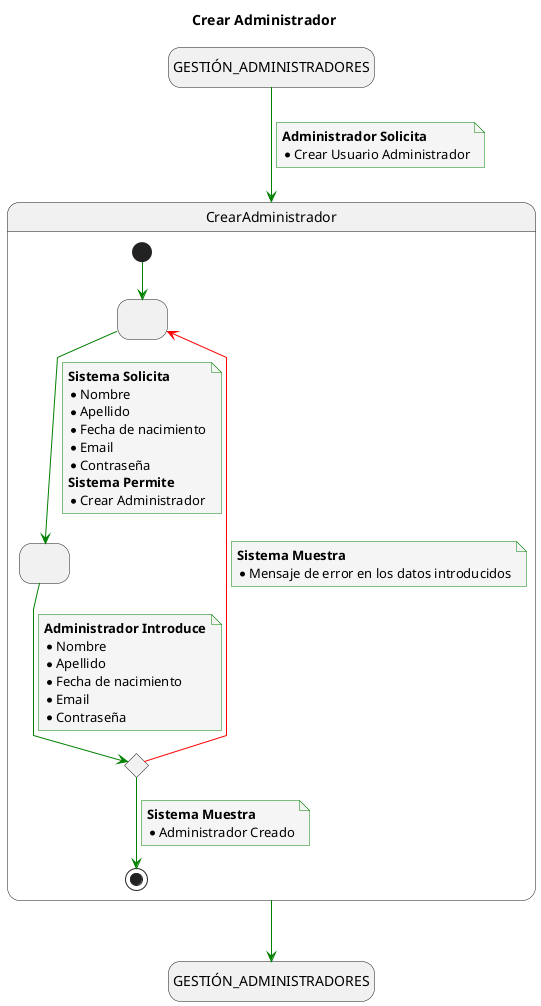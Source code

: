@startuml

title Crear Administrador

skinparam {
    NoteBackgroundColor #whiteSmoke
    ArrowColor #green
    NoteBorderColor #green
    linetype polyline
}

hide empty description

state startState as "GESTIÓN_ADMINISTRADORES"
state endState as "GESTIÓN_ADMINISTRADORES"

startState --> CrearAdministrador
note on link
    <b>Administrador Solicita</b>
    * Crear Usuario Administrador
end note

CrearAdministrador --> endState

state CrearAdministrador {
state 2 as " "
state 3 as " "
state 4 <<choice>>

[*] -down-> 2

2 -down-> 3
note on link
<b>Sistema Solicita</b>
* Nombre
* Apellido
* Fecha de nacimiento
* Email
* Contraseña
<b>Sistema Permite</b>
* Crear Administrador
end note

3 -down-> 4
note on link
<b>Administrador Introduce</b>
* Nombre
* Apellido
* Fecha de nacimiento
* Email
* Contraseña
end note

4 -down-> [*]
note on link
<b>Sistema Muestra</b>
* Administrador Creado
end note

4 -[#red]-> 2
note on link
<b>Sistema Muestra</b>
* Mensaje de error en los datos introducidos
end note

}

@enduml